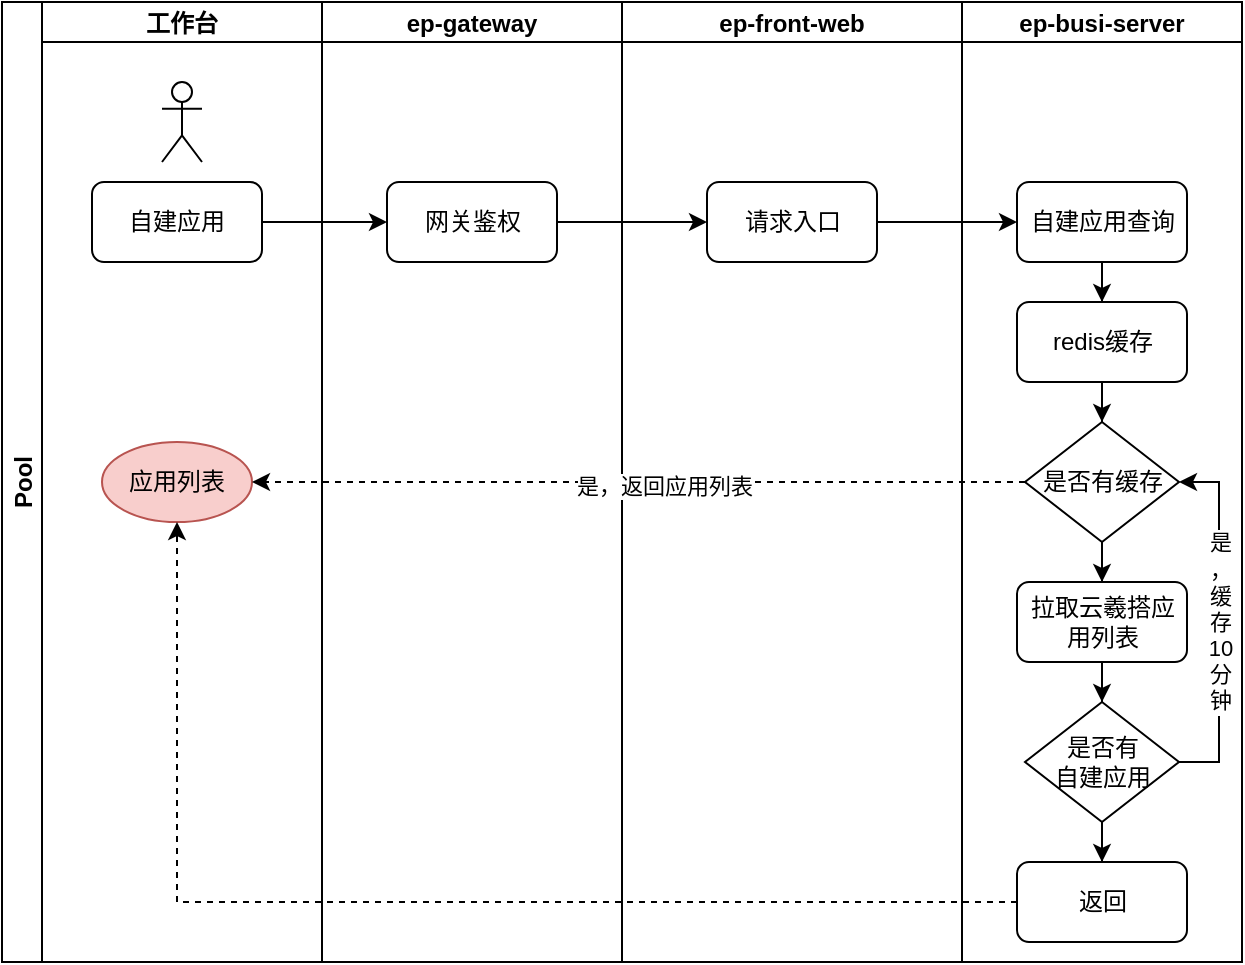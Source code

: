 <mxfile version="21.5.2" type="github">
  <diagram name="第 1 页" id="CjZAQfYytGKl4JhauSCb">
    <mxGraphModel dx="954" dy="562" grid="1" gridSize="10" guides="1" tooltips="1" connect="1" arrows="1" fold="1" page="1" pageScale="1" pageWidth="827" pageHeight="1169" math="0" shadow="0">
      <root>
        <mxCell id="0" />
        <mxCell id="1" parent="0" />
        <mxCell id="qKHOSGlm7bQg_kF8OSWa-1" value="Pool" style="swimlane;childLayout=stackLayout;resizeParent=1;resizeParentMax=0;startSize=20;horizontal=0;horizontalStack=1;" vertex="1" parent="1">
          <mxGeometry x="120" y="40" width="620" height="480" as="geometry" />
        </mxCell>
        <mxCell id="qKHOSGlm7bQg_kF8OSWa-17" value="工作台" style="swimlane;startSize=20;" vertex="1" parent="qKHOSGlm7bQg_kF8OSWa-1">
          <mxGeometry x="20" width="140" height="480" as="geometry" />
        </mxCell>
        <mxCell id="qKHOSGlm7bQg_kF8OSWa-19" value="" style="shape=umlActor;verticalLabelPosition=bottom;verticalAlign=top;html=1;outlineConnect=0;" vertex="1" parent="qKHOSGlm7bQg_kF8OSWa-17">
          <mxGeometry x="60" y="40" width="20" height="40" as="geometry" />
        </mxCell>
        <mxCell id="qKHOSGlm7bQg_kF8OSWa-20" value="自建应用" style="rounded=1;whiteSpace=wrap;html=1;" vertex="1" parent="qKHOSGlm7bQg_kF8OSWa-17">
          <mxGeometry x="25" y="90" width="85" height="40" as="geometry" />
        </mxCell>
        <mxCell id="qKHOSGlm7bQg_kF8OSWa-33" value="应用列表" style="strokeWidth=1;html=1;shape=mxgraph.flowchart.start_1;whiteSpace=wrap;fillColor=#f8cecc;strokeColor=#b85450;" vertex="1" parent="qKHOSGlm7bQg_kF8OSWa-17">
          <mxGeometry x="30" y="220" width="75" height="40" as="geometry" />
        </mxCell>
        <mxCell id="qKHOSGlm7bQg_kF8OSWa-2" value="ep-gateway" style="swimlane;startSize=20;" vertex="1" parent="qKHOSGlm7bQg_kF8OSWa-1">
          <mxGeometry x="160" width="150" height="480" as="geometry" />
        </mxCell>
        <mxCell id="qKHOSGlm7bQg_kF8OSWa-22" value="网关鉴权" style="rounded=1;whiteSpace=wrap;html=1;" vertex="1" parent="qKHOSGlm7bQg_kF8OSWa-2">
          <mxGeometry x="32.5" y="90" width="85" height="40" as="geometry" />
        </mxCell>
        <mxCell id="qKHOSGlm7bQg_kF8OSWa-3" value="ep-front-web" style="swimlane;startSize=20;" vertex="1" parent="qKHOSGlm7bQg_kF8OSWa-1">
          <mxGeometry x="310" width="170" height="480" as="geometry" />
        </mxCell>
        <mxCell id="qKHOSGlm7bQg_kF8OSWa-23" value="请求入口" style="rounded=1;whiteSpace=wrap;html=1;" vertex="1" parent="qKHOSGlm7bQg_kF8OSWa-3">
          <mxGeometry x="42.5" y="90" width="85" height="40" as="geometry" />
        </mxCell>
        <mxCell id="qKHOSGlm7bQg_kF8OSWa-25" style="edgeStyle=orthogonalEdgeStyle;rounded=0;orthogonalLoop=1;jettySize=auto;html=1;" edge="1" parent="qKHOSGlm7bQg_kF8OSWa-1" source="qKHOSGlm7bQg_kF8OSWa-20" target="qKHOSGlm7bQg_kF8OSWa-22">
          <mxGeometry relative="1" as="geometry" />
        </mxCell>
        <mxCell id="qKHOSGlm7bQg_kF8OSWa-26" style="edgeStyle=orthogonalEdgeStyle;rounded=0;orthogonalLoop=1;jettySize=auto;html=1;" edge="1" parent="qKHOSGlm7bQg_kF8OSWa-1" source="qKHOSGlm7bQg_kF8OSWa-22" target="qKHOSGlm7bQg_kF8OSWa-23">
          <mxGeometry relative="1" as="geometry" />
        </mxCell>
        <mxCell id="qKHOSGlm7bQg_kF8OSWa-27" style="edgeStyle=orthogonalEdgeStyle;rounded=0;orthogonalLoop=1;jettySize=auto;html=1;" edge="1" parent="qKHOSGlm7bQg_kF8OSWa-1" source="qKHOSGlm7bQg_kF8OSWa-23" target="qKHOSGlm7bQg_kF8OSWa-24">
          <mxGeometry relative="1" as="geometry" />
        </mxCell>
        <mxCell id="qKHOSGlm7bQg_kF8OSWa-4" value="ep-busi-server" style="swimlane;startSize=20;" vertex="1" parent="qKHOSGlm7bQg_kF8OSWa-1">
          <mxGeometry x="480" width="140" height="480" as="geometry" />
        </mxCell>
        <mxCell id="qKHOSGlm7bQg_kF8OSWa-30" style="edgeStyle=orthogonalEdgeStyle;rounded=0;orthogonalLoop=1;jettySize=auto;html=1;entryX=0.5;entryY=0;entryDx=0;entryDy=0;" edge="1" parent="qKHOSGlm7bQg_kF8OSWa-4" source="qKHOSGlm7bQg_kF8OSWa-24" target="qKHOSGlm7bQg_kF8OSWa-29">
          <mxGeometry relative="1" as="geometry" />
        </mxCell>
        <mxCell id="qKHOSGlm7bQg_kF8OSWa-24" value="自建应用查询" style="rounded=1;whiteSpace=wrap;html=1;" vertex="1" parent="qKHOSGlm7bQg_kF8OSWa-4">
          <mxGeometry x="27.5" y="90" width="85" height="40" as="geometry" />
        </mxCell>
        <mxCell id="qKHOSGlm7bQg_kF8OSWa-32" style="edgeStyle=orthogonalEdgeStyle;rounded=0;orthogonalLoop=1;jettySize=auto;html=1;" edge="1" parent="qKHOSGlm7bQg_kF8OSWa-4" source="qKHOSGlm7bQg_kF8OSWa-29" target="qKHOSGlm7bQg_kF8OSWa-31">
          <mxGeometry relative="1" as="geometry" />
        </mxCell>
        <mxCell id="qKHOSGlm7bQg_kF8OSWa-29" value="redis缓存" style="rounded=1;whiteSpace=wrap;html=1;" vertex="1" parent="qKHOSGlm7bQg_kF8OSWa-4">
          <mxGeometry x="27.5" y="150" width="85" height="40" as="geometry" />
        </mxCell>
        <mxCell id="qKHOSGlm7bQg_kF8OSWa-37" style="edgeStyle=orthogonalEdgeStyle;rounded=0;orthogonalLoop=1;jettySize=auto;html=1;entryX=0.5;entryY=0;entryDx=0;entryDy=0;" edge="1" parent="qKHOSGlm7bQg_kF8OSWa-4" source="qKHOSGlm7bQg_kF8OSWa-31" target="qKHOSGlm7bQg_kF8OSWa-36">
          <mxGeometry relative="1" as="geometry" />
        </mxCell>
        <mxCell id="qKHOSGlm7bQg_kF8OSWa-31" value="是否有缓存" style="rhombus;whiteSpace=wrap;html=1;" vertex="1" parent="qKHOSGlm7bQg_kF8OSWa-4">
          <mxGeometry x="31.5" y="210" width="77" height="60" as="geometry" />
        </mxCell>
        <mxCell id="qKHOSGlm7bQg_kF8OSWa-41" style="edgeStyle=orthogonalEdgeStyle;rounded=0;orthogonalLoop=1;jettySize=auto;html=1;" edge="1" parent="qKHOSGlm7bQg_kF8OSWa-4" source="qKHOSGlm7bQg_kF8OSWa-36" target="qKHOSGlm7bQg_kF8OSWa-38">
          <mxGeometry relative="1" as="geometry" />
        </mxCell>
        <mxCell id="qKHOSGlm7bQg_kF8OSWa-36" value="拉取云羲搭应用列表" style="rounded=1;whiteSpace=wrap;html=1;" vertex="1" parent="qKHOSGlm7bQg_kF8OSWa-4">
          <mxGeometry x="27.5" y="290" width="85" height="40" as="geometry" />
        </mxCell>
        <mxCell id="qKHOSGlm7bQg_kF8OSWa-39" style="edgeStyle=orthogonalEdgeStyle;rounded=0;orthogonalLoop=1;jettySize=auto;html=1;entryX=1;entryY=0.5;entryDx=0;entryDy=0;exitX=1;exitY=0.5;exitDx=0;exitDy=0;" edge="1" parent="qKHOSGlm7bQg_kF8OSWa-4" source="qKHOSGlm7bQg_kF8OSWa-38" target="qKHOSGlm7bQg_kF8OSWa-31">
          <mxGeometry relative="1" as="geometry" />
        </mxCell>
        <mxCell id="qKHOSGlm7bQg_kF8OSWa-40" value="是&lt;br&gt;，&lt;br&gt;缓&lt;br&gt;存&lt;br&gt;10&lt;br&gt;分&lt;br&gt;钟" style="edgeLabel;html=1;align=center;verticalAlign=middle;resizable=0;points=[];" vertex="1" connectable="0" parent="qKHOSGlm7bQg_kF8OSWa-39">
          <mxGeometry y="1" relative="1" as="geometry">
            <mxPoint x="1" as="offset" />
          </mxGeometry>
        </mxCell>
        <mxCell id="qKHOSGlm7bQg_kF8OSWa-44" style="edgeStyle=orthogonalEdgeStyle;rounded=0;orthogonalLoop=1;jettySize=auto;html=1;" edge="1" parent="qKHOSGlm7bQg_kF8OSWa-4" source="qKHOSGlm7bQg_kF8OSWa-38" target="qKHOSGlm7bQg_kF8OSWa-43">
          <mxGeometry relative="1" as="geometry" />
        </mxCell>
        <mxCell id="qKHOSGlm7bQg_kF8OSWa-38" value="是否有&lt;br&gt;自建应用" style="rhombus;whiteSpace=wrap;html=1;" vertex="1" parent="qKHOSGlm7bQg_kF8OSWa-4">
          <mxGeometry x="31.5" y="350" width="77" height="60" as="geometry" />
        </mxCell>
        <mxCell id="qKHOSGlm7bQg_kF8OSWa-43" value="返回" style="rounded=1;whiteSpace=wrap;html=1;" vertex="1" parent="qKHOSGlm7bQg_kF8OSWa-4">
          <mxGeometry x="27.5" y="430" width="85" height="40" as="geometry" />
        </mxCell>
        <mxCell id="qKHOSGlm7bQg_kF8OSWa-34" style="edgeStyle=orthogonalEdgeStyle;rounded=0;orthogonalLoop=1;jettySize=auto;html=1;entryX=1;entryY=0.5;entryDx=0;entryDy=0;entryPerimeter=0;dashed=1;" edge="1" parent="qKHOSGlm7bQg_kF8OSWa-1" source="qKHOSGlm7bQg_kF8OSWa-31" target="qKHOSGlm7bQg_kF8OSWa-33">
          <mxGeometry relative="1" as="geometry" />
        </mxCell>
        <mxCell id="qKHOSGlm7bQg_kF8OSWa-35" value="是，返回应用列表" style="edgeLabel;html=1;align=center;verticalAlign=middle;resizable=0;points=[];" vertex="1" connectable="0" parent="qKHOSGlm7bQg_kF8OSWa-34">
          <mxGeometry x="-0.066" y="2" relative="1" as="geometry">
            <mxPoint as="offset" />
          </mxGeometry>
        </mxCell>
        <mxCell id="qKHOSGlm7bQg_kF8OSWa-45" style="edgeStyle=orthogonalEdgeStyle;rounded=0;orthogonalLoop=1;jettySize=auto;html=1;entryX=0.5;entryY=1;entryDx=0;entryDy=0;entryPerimeter=0;dashed=1;" edge="1" parent="qKHOSGlm7bQg_kF8OSWa-1" source="qKHOSGlm7bQg_kF8OSWa-43" target="qKHOSGlm7bQg_kF8OSWa-33">
          <mxGeometry relative="1" as="geometry" />
        </mxCell>
      </root>
    </mxGraphModel>
  </diagram>
</mxfile>
